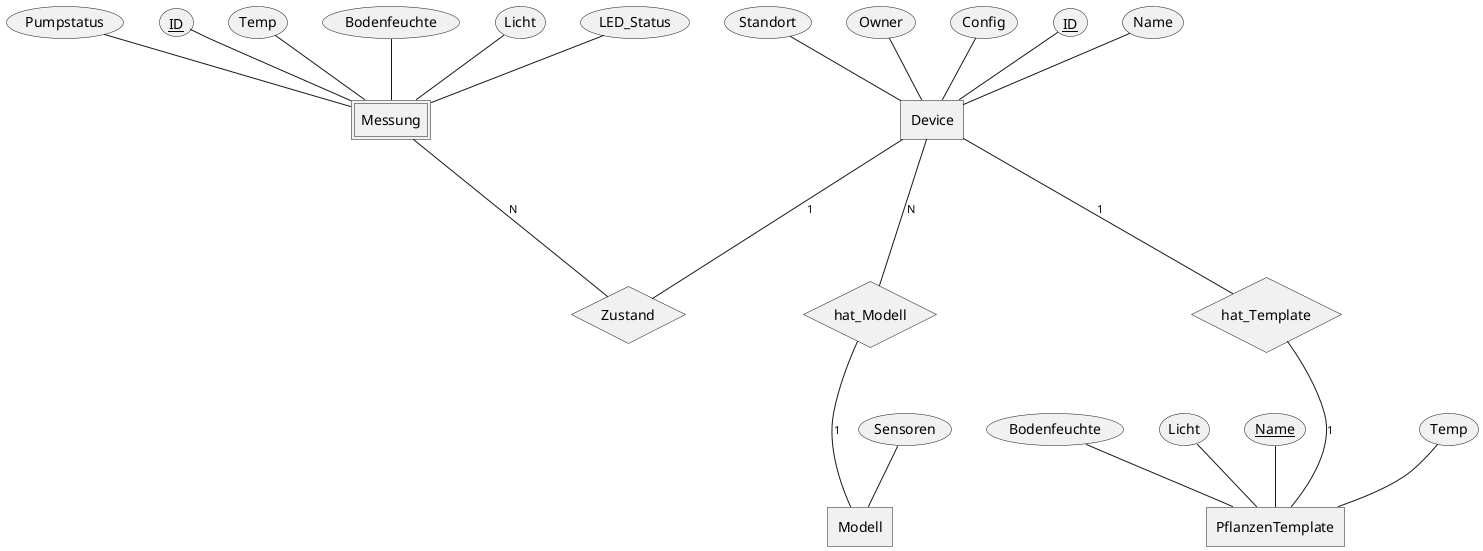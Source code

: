 @startchen

entity Device{
ID <<key>>
Name
Standort
Owner
Config
}

relationship Zustand {

}

relationship hat_Modell {

}

relationship hat_Template{

}



entity Modell{
Sensoren
}

entity Messung <<weak>> {
ID <<key>>
Temp
Bodenfeuchte
Licht
LED_Status
Pumpstatus
}

entity PflanzenTemplate {
Name <<key>>
Temp
Bodenfeuchte
Licht
}

Device -1- Zustand
Messung -N- Zustand
Device -N- hat_Modell
hat_Modell -1- Modell
Device -1- hat_Template
hat_Template -1- PflanzenTemplate



@endchen
